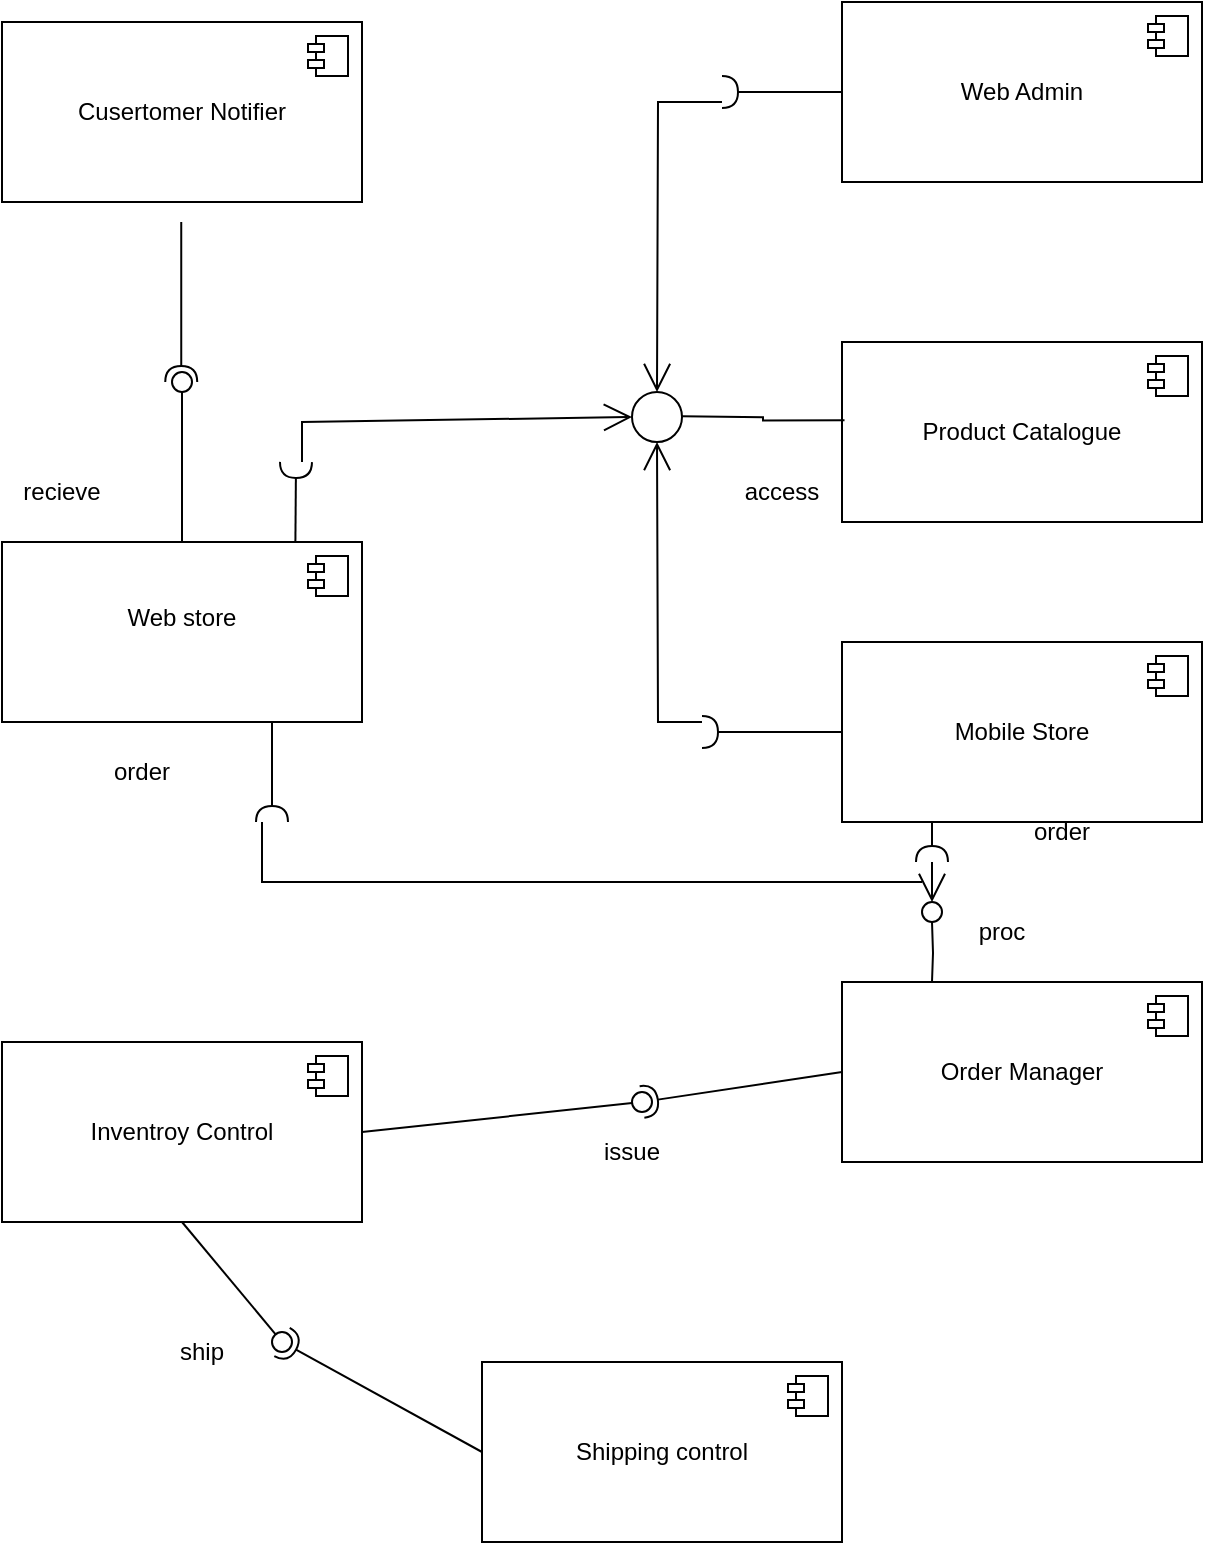 <mxfile version="28.2.7">
  <diagram name="Page-1" id="HNJzXOSTJjkiHxlmFJ1C">
    <mxGraphModel dx="2911" dy="1506" grid="1" gridSize="10" guides="1" tooltips="1" connect="1" arrows="1" fold="1" page="1" pageScale="1" pageWidth="850" pageHeight="1100" math="0" shadow="0">
      <root>
        <mxCell id="0" />
        <mxCell id="1" parent="0" />
        <mxCell id="udEfrbj_mN1C28on9xcS-7" value="Cusertomer Notifier" style="html=1;dropTarget=0;whiteSpace=wrap;" vertex="1" parent="1">
          <mxGeometry x="80" y="230" width="180" height="90" as="geometry" />
        </mxCell>
        <mxCell id="udEfrbj_mN1C28on9xcS-8" value="" style="shape=module;jettyWidth=8;jettyHeight=4;" vertex="1" parent="udEfrbj_mN1C28on9xcS-7">
          <mxGeometry x="1" width="20" height="20" relative="1" as="geometry">
            <mxPoint x="-27" y="7" as="offset" />
          </mxGeometry>
        </mxCell>
        <mxCell id="udEfrbj_mN1C28on9xcS-9" value="Web Admin" style="html=1;dropTarget=0;whiteSpace=wrap;" vertex="1" parent="1">
          <mxGeometry x="500" y="220" width="180" height="90" as="geometry" />
        </mxCell>
        <mxCell id="udEfrbj_mN1C28on9xcS-10" value="" style="shape=module;jettyWidth=8;jettyHeight=4;" vertex="1" parent="udEfrbj_mN1C28on9xcS-9">
          <mxGeometry x="1" width="20" height="20" relative="1" as="geometry">
            <mxPoint x="-27" y="7" as="offset" />
          </mxGeometry>
        </mxCell>
        <mxCell id="udEfrbj_mN1C28on9xcS-11" value="Product Catalogue" style="html=1;dropTarget=0;whiteSpace=wrap;" vertex="1" parent="1">
          <mxGeometry x="500" y="390" width="180" height="90" as="geometry" />
        </mxCell>
        <mxCell id="udEfrbj_mN1C28on9xcS-12" value="" style="shape=module;jettyWidth=8;jettyHeight=4;" vertex="1" parent="udEfrbj_mN1C28on9xcS-11">
          <mxGeometry x="1" width="20" height="20" relative="1" as="geometry">
            <mxPoint x="-27" y="7" as="offset" />
          </mxGeometry>
        </mxCell>
        <mxCell id="udEfrbj_mN1C28on9xcS-13" value="Mobile Store" style="html=1;dropTarget=0;whiteSpace=wrap;" vertex="1" parent="1">
          <mxGeometry x="500" y="540" width="180" height="90" as="geometry" />
        </mxCell>
        <mxCell id="udEfrbj_mN1C28on9xcS-14" value="" style="shape=module;jettyWidth=8;jettyHeight=4;" vertex="1" parent="udEfrbj_mN1C28on9xcS-13">
          <mxGeometry x="1" width="20" height="20" relative="1" as="geometry">
            <mxPoint x="-27" y="7" as="offset" />
          </mxGeometry>
        </mxCell>
        <mxCell id="udEfrbj_mN1C28on9xcS-15" value="Order Manager" style="html=1;dropTarget=0;whiteSpace=wrap;" vertex="1" parent="1">
          <mxGeometry x="500" y="710" width="180" height="90" as="geometry" />
        </mxCell>
        <mxCell id="udEfrbj_mN1C28on9xcS-16" value="" style="shape=module;jettyWidth=8;jettyHeight=4;" vertex="1" parent="udEfrbj_mN1C28on9xcS-15">
          <mxGeometry x="1" width="20" height="20" relative="1" as="geometry">
            <mxPoint x="-27" y="7" as="offset" />
          </mxGeometry>
        </mxCell>
        <mxCell id="udEfrbj_mN1C28on9xcS-17" value="Shipping control" style="html=1;dropTarget=0;whiteSpace=wrap;" vertex="1" parent="1">
          <mxGeometry x="320" y="900" width="180" height="90" as="geometry" />
        </mxCell>
        <mxCell id="udEfrbj_mN1C28on9xcS-18" value="" style="shape=module;jettyWidth=8;jettyHeight=4;" vertex="1" parent="udEfrbj_mN1C28on9xcS-17">
          <mxGeometry x="1" width="20" height="20" relative="1" as="geometry">
            <mxPoint x="-27" y="7" as="offset" />
          </mxGeometry>
        </mxCell>
        <mxCell id="udEfrbj_mN1C28on9xcS-19" value="Inventroy Control" style="html=1;dropTarget=0;whiteSpace=wrap;" vertex="1" parent="1">
          <mxGeometry x="80" y="740" width="180" height="90" as="geometry" />
        </mxCell>
        <mxCell id="udEfrbj_mN1C28on9xcS-20" value="" style="shape=module;jettyWidth=8;jettyHeight=4;" vertex="1" parent="udEfrbj_mN1C28on9xcS-19">
          <mxGeometry x="1" width="20" height="20" relative="1" as="geometry">
            <mxPoint x="-27" y="7" as="offset" />
          </mxGeometry>
        </mxCell>
        <mxCell id="udEfrbj_mN1C28on9xcS-21" value="Web store&lt;div&gt;&lt;br&gt;&lt;/div&gt;" style="html=1;dropTarget=0;whiteSpace=wrap;" vertex="1" parent="1">
          <mxGeometry x="80" y="490" width="180" height="90" as="geometry" />
        </mxCell>
        <mxCell id="udEfrbj_mN1C28on9xcS-22" value="" style="shape=module;jettyWidth=8;jettyHeight=4;" vertex="1" parent="udEfrbj_mN1C28on9xcS-21">
          <mxGeometry x="1" width="20" height="20" relative="1" as="geometry">
            <mxPoint x="-27" y="7" as="offset" />
          </mxGeometry>
        </mxCell>
        <mxCell id="udEfrbj_mN1C28on9xcS-23" style="edgeStyle=orthogonalEdgeStyle;rounded=0;orthogonalLoop=1;jettySize=auto;html=1;exitX=0.5;exitY=1;exitDx=0;exitDy=0;" edge="1" parent="1" source="udEfrbj_mN1C28on9xcS-21" target="udEfrbj_mN1C28on9xcS-21">
          <mxGeometry relative="1" as="geometry" />
        </mxCell>
        <mxCell id="udEfrbj_mN1C28on9xcS-27" value="" style="rounded=0;orthogonalLoop=1;jettySize=auto;html=1;endArrow=halfCircle;endFill=0;endSize=6;strokeWidth=1;sketch=0;exitX=0.5;exitY=1;exitDx=0;exitDy=0;" edge="1" parent="1">
          <mxGeometry relative="1" as="geometry">
            <mxPoint x="169.62" y="330" as="sourcePoint" />
            <mxPoint x="169.62" y="410" as="targetPoint" />
          </mxGeometry>
        </mxCell>
        <mxCell id="udEfrbj_mN1C28on9xcS-28" value="" style="rounded=0;orthogonalLoop=1;jettySize=auto;html=1;endArrow=oval;endFill=0;sketch=0;sourcePerimeterSpacing=0;targetPerimeterSpacing=0;endSize=10;exitX=0.5;exitY=0;exitDx=0;exitDy=0;" edge="1" parent="1" source="udEfrbj_mN1C28on9xcS-21">
          <mxGeometry relative="1" as="geometry">
            <mxPoint x="200" y="545" as="sourcePoint" />
            <mxPoint x="170" y="410" as="targetPoint" />
          </mxGeometry>
        </mxCell>
        <mxCell id="udEfrbj_mN1C28on9xcS-29" value="" style="ellipse;whiteSpace=wrap;html=1;align=center;aspect=fixed;fillColor=none;strokeColor=none;resizable=0;perimeter=centerPerimeter;rotatable=0;allowArrows=0;points=[];outlineConnect=1;" vertex="1" parent="1">
          <mxGeometry x="190" y="410" width="10" height="10" as="geometry" />
        </mxCell>
        <mxCell id="udEfrbj_mN1C28on9xcS-30" value="" style="rounded=0;orthogonalLoop=1;jettySize=auto;html=1;endArrow=halfCircle;endFill=0;endSize=6;strokeWidth=1;sketch=0;fontSize=12;curved=1;exitX=0.815;exitY=-0.001;exitDx=0;exitDy=0;exitPerimeter=0;" edge="1" parent="1" source="udEfrbj_mN1C28on9xcS-21">
          <mxGeometry relative="1" as="geometry">
            <mxPoint x="245" y="415" as="sourcePoint" />
            <mxPoint x="227" y="450" as="targetPoint" />
          </mxGeometry>
        </mxCell>
        <mxCell id="udEfrbj_mN1C28on9xcS-31" value="" style="ellipse;whiteSpace=wrap;html=1;align=center;aspect=fixed;fillColor=none;strokeColor=none;resizable=0;perimeter=centerPerimeter;rotatable=0;allowArrows=0;points=[];outlineConnect=1;" vertex="1" parent="1">
          <mxGeometry x="220" y="410" width="10" height="10" as="geometry" />
        </mxCell>
        <mxCell id="udEfrbj_mN1C28on9xcS-34" value="" style="rounded=0;orthogonalLoop=1;jettySize=auto;html=1;endArrow=halfCircle;endFill=0;endSize=6;strokeWidth=1;sketch=0;exitX=0;exitY=0.5;exitDx=0;exitDy=0;" edge="1" parent="1" source="udEfrbj_mN1C28on9xcS-15">
          <mxGeometry relative="1" as="geometry">
            <mxPoint x="460" y="715" as="sourcePoint" />
            <mxPoint x="400" y="770" as="targetPoint" />
          </mxGeometry>
        </mxCell>
        <mxCell id="udEfrbj_mN1C28on9xcS-35" value="" style="rounded=0;orthogonalLoop=1;jettySize=auto;html=1;endArrow=oval;endFill=0;sketch=0;sourcePerimeterSpacing=0;targetPerimeterSpacing=0;endSize=10;exitX=1;exitY=0.5;exitDx=0;exitDy=0;" edge="1" parent="1" source="udEfrbj_mN1C28on9xcS-19">
          <mxGeometry relative="1" as="geometry">
            <mxPoint x="420" y="715" as="sourcePoint" />
            <mxPoint x="400" y="770" as="targetPoint" />
          </mxGeometry>
        </mxCell>
        <mxCell id="udEfrbj_mN1C28on9xcS-36" value="" style="ellipse;whiteSpace=wrap;html=1;align=center;aspect=fixed;fillColor=none;strokeColor=none;resizable=0;perimeter=centerPerimeter;rotatable=0;allowArrows=0;points=[];outlineConnect=1;" vertex="1" parent="1">
          <mxGeometry x="435" y="710" width="10" height="10" as="geometry" />
        </mxCell>
        <mxCell id="udEfrbj_mN1C28on9xcS-37" value="" style="rounded=0;orthogonalLoop=1;jettySize=auto;html=1;endArrow=halfCircle;endFill=0;endSize=6;strokeWidth=1;sketch=0;exitX=0;exitY=0.5;exitDx=0;exitDy=0;" edge="1" parent="1" source="udEfrbj_mN1C28on9xcS-17">
          <mxGeometry relative="1" as="geometry">
            <mxPoint x="510" y="725" as="sourcePoint" />
            <mxPoint x="220" y="890" as="targetPoint" />
          </mxGeometry>
        </mxCell>
        <mxCell id="udEfrbj_mN1C28on9xcS-38" value="" style="rounded=0;orthogonalLoop=1;jettySize=auto;html=1;endArrow=oval;endFill=0;sketch=0;sourcePerimeterSpacing=0;targetPerimeterSpacing=0;endSize=10;exitX=0.5;exitY=1;exitDx=0;exitDy=0;" edge="1" parent="1" source="udEfrbj_mN1C28on9xcS-19">
          <mxGeometry relative="1" as="geometry">
            <mxPoint x="470" y="725" as="sourcePoint" />
            <mxPoint x="220" y="890" as="targetPoint" />
          </mxGeometry>
        </mxCell>
        <mxCell id="udEfrbj_mN1C28on9xcS-39" value="" style="ellipse;whiteSpace=wrap;html=1;align=center;aspect=fixed;fillColor=none;strokeColor=none;resizable=0;perimeter=centerPerimeter;rotatable=0;allowArrows=0;points=[];outlineConnect=1;" vertex="1" parent="1">
          <mxGeometry x="485" y="720" width="10" height="10" as="geometry" />
        </mxCell>
        <mxCell id="udEfrbj_mN1C28on9xcS-40" value="" style="rounded=0;orthogonalLoop=1;jettySize=auto;html=1;endArrow=halfCircle;endFill=0;endSize=6;strokeWidth=1;sketch=0;fontSize=12;curved=1;exitX=0.75;exitY=1;exitDx=0;exitDy=0;" edge="1" parent="1" source="udEfrbj_mN1C28on9xcS-21">
          <mxGeometry relative="1" as="geometry">
            <mxPoint x="325" y="635" as="sourcePoint" />
            <mxPoint x="215" y="630" as="targetPoint" />
          </mxGeometry>
        </mxCell>
        <mxCell id="udEfrbj_mN1C28on9xcS-41" value="" style="ellipse;whiteSpace=wrap;html=1;align=center;aspect=fixed;fillColor=none;strokeColor=none;resizable=0;perimeter=centerPerimeter;rotatable=0;allowArrows=0;points=[];outlineConnect=1;" vertex="1" parent="1">
          <mxGeometry x="300" y="630" width="10" height="10" as="geometry" />
        </mxCell>
        <mxCell id="udEfrbj_mN1C28on9xcS-42" value="" style="rounded=0;orthogonalLoop=1;jettySize=auto;html=1;endArrow=halfCircle;endFill=0;endSize=6;strokeWidth=1;sketch=0;fontSize=12;curved=1;exitX=0.25;exitY=1;exitDx=0;exitDy=0;" edge="1" parent="1" source="udEfrbj_mN1C28on9xcS-13">
          <mxGeometry relative="1" as="geometry">
            <mxPoint x="325" y="675" as="sourcePoint" />
            <mxPoint x="545" y="650" as="targetPoint" />
          </mxGeometry>
        </mxCell>
        <mxCell id="udEfrbj_mN1C28on9xcS-43" value="" style="ellipse;whiteSpace=wrap;html=1;align=center;aspect=fixed;fillColor=none;strokeColor=none;resizable=0;perimeter=centerPerimeter;rotatable=0;allowArrows=0;points=[];outlineConnect=1;" vertex="1" parent="1">
          <mxGeometry x="300" y="670" width="10" height="10" as="geometry" />
        </mxCell>
        <mxCell id="udEfrbj_mN1C28on9xcS-44" value="" style="rounded=0;orthogonalLoop=1;jettySize=auto;html=1;endArrow=halfCircle;endFill=0;endSize=6;strokeWidth=1;sketch=0;fontSize=12;curved=1;exitX=0;exitY=0.5;exitDx=0;exitDy=0;" edge="1" parent="1" source="udEfrbj_mN1C28on9xcS-9">
          <mxGeometry relative="1" as="geometry">
            <mxPoint x="325" y="345" as="sourcePoint" />
            <mxPoint x="440" y="265" as="targetPoint" />
          </mxGeometry>
        </mxCell>
        <mxCell id="udEfrbj_mN1C28on9xcS-45" value="" style="ellipse;whiteSpace=wrap;html=1;align=center;aspect=fixed;fillColor=none;strokeColor=none;resizable=0;perimeter=centerPerimeter;rotatable=0;allowArrows=0;points=[];outlineConnect=1;" vertex="1" parent="1">
          <mxGeometry x="300" y="340" width="10" height="10" as="geometry" />
        </mxCell>
        <mxCell id="udEfrbj_mN1C28on9xcS-46" value="" style="rounded=0;orthogonalLoop=1;jettySize=auto;html=1;endArrow=halfCircle;endFill=0;endSize=6;strokeWidth=1;sketch=0;fontSize=12;curved=1;exitX=0;exitY=0.5;exitDx=0;exitDy=0;" edge="1" parent="1" source="udEfrbj_mN1C28on9xcS-13">
          <mxGeometry relative="1" as="geometry">
            <mxPoint x="295" y="495" as="sourcePoint" />
            <mxPoint x="430" y="585" as="targetPoint" />
          </mxGeometry>
        </mxCell>
        <mxCell id="udEfrbj_mN1C28on9xcS-47" value="" style="ellipse;whiteSpace=wrap;html=1;align=center;aspect=fixed;fillColor=none;strokeColor=none;resizable=0;perimeter=centerPerimeter;rotatable=0;allowArrows=0;points=[];outlineConnect=1;" vertex="1" parent="1">
          <mxGeometry x="270" y="490" width="10" height="10" as="geometry" />
        </mxCell>
        <mxCell id="udEfrbj_mN1C28on9xcS-51" value="" style="ellipse;whiteSpace=wrap;html=1;" vertex="1" parent="1">
          <mxGeometry x="395" y="415" width="25" height="25" as="geometry" />
        </mxCell>
        <mxCell id="udEfrbj_mN1C28on9xcS-52" value="" style="endArrow=none;html=1;edgeStyle=orthogonalEdgeStyle;rounded=0;entryX=0.007;entryY=0.435;entryDx=0;entryDy=0;entryPerimeter=0;" edge="1" parent="1" target="udEfrbj_mN1C28on9xcS-11">
          <mxGeometry relative="1" as="geometry">
            <mxPoint x="420" y="427.07" as="sourcePoint" />
            <mxPoint x="580" y="427.07" as="targetPoint" />
          </mxGeometry>
        </mxCell>
        <mxCell id="udEfrbj_mN1C28on9xcS-55" value="" style="endArrow=open;endFill=1;endSize=12;html=1;rounded=0;entryX=0.5;entryY=1;entryDx=0;entryDy=0;" edge="1" parent="1" target="udEfrbj_mN1C28on9xcS-51">
          <mxGeometry width="160" relative="1" as="geometry">
            <mxPoint x="430" y="580" as="sourcePoint" />
            <mxPoint x="440" y="510" as="targetPoint" />
            <Array as="points">
              <mxPoint x="408" y="580" />
            </Array>
          </mxGeometry>
        </mxCell>
        <mxCell id="udEfrbj_mN1C28on9xcS-56" value="" style="endArrow=open;endFill=1;endSize=12;html=1;rounded=0;entryX=0;entryY=0.5;entryDx=0;entryDy=0;" edge="1" parent="1" target="udEfrbj_mN1C28on9xcS-51">
          <mxGeometry width="160" relative="1" as="geometry">
            <mxPoint x="230" y="450" as="sourcePoint" />
            <mxPoint x="440" y="510" as="targetPoint" />
            <Array as="points">
              <mxPoint x="230" y="430" />
            </Array>
          </mxGeometry>
        </mxCell>
        <mxCell id="udEfrbj_mN1C28on9xcS-57" value="" style="endArrow=open;endFill=1;endSize=12;html=1;rounded=0;entryX=0.5;entryY=0;entryDx=0;entryDy=0;" edge="1" parent="1" target="udEfrbj_mN1C28on9xcS-51">
          <mxGeometry width="160" relative="1" as="geometry">
            <mxPoint x="440" y="270" as="sourcePoint" />
            <mxPoint x="430" y="400" as="targetPoint" />
            <Array as="points">
              <mxPoint x="408" y="270" />
            </Array>
          </mxGeometry>
        </mxCell>
        <mxCell id="udEfrbj_mN1C28on9xcS-58" value="" style="ellipse;whiteSpace=wrap;html=1;" vertex="1" parent="1">
          <mxGeometry x="540" y="670" width="10" height="10" as="geometry" />
        </mxCell>
        <mxCell id="udEfrbj_mN1C28on9xcS-59" value="" style="endArrow=open;endFill=1;endSize=12;html=1;rounded=0;entryX=0.5;entryY=0;entryDx=0;entryDy=0;" edge="1" parent="1" target="udEfrbj_mN1C28on9xcS-58">
          <mxGeometry width="160" relative="1" as="geometry">
            <mxPoint x="545" y="650" as="sourcePoint" />
            <mxPoint x="430" y="610" as="targetPoint" />
          </mxGeometry>
        </mxCell>
        <mxCell id="udEfrbj_mN1C28on9xcS-61" value="" style="endArrow=none;html=1;edgeStyle=orthogonalEdgeStyle;rounded=0;entryX=0.25;entryY=0;entryDx=0;entryDy=0;" edge="1" parent="1" target="udEfrbj_mN1C28on9xcS-15">
          <mxGeometry relative="1" as="geometry">
            <mxPoint x="545" y="680" as="sourcePoint" />
            <mxPoint x="560" y="600" as="targetPoint" />
          </mxGeometry>
        </mxCell>
        <mxCell id="udEfrbj_mN1C28on9xcS-64" value="" style="endArrow=none;html=1;edgeStyle=orthogonalEdgeStyle;rounded=0;" edge="1" parent="1">
          <mxGeometry relative="1" as="geometry">
            <mxPoint x="210" y="630" as="sourcePoint" />
            <mxPoint x="540" y="660" as="targetPoint" />
            <Array as="points">
              <mxPoint x="210" y="660" />
            </Array>
          </mxGeometry>
        </mxCell>
        <mxCell id="udEfrbj_mN1C28on9xcS-67" value="recieve" style="text;html=1;whiteSpace=wrap;strokeColor=none;fillColor=none;align=center;verticalAlign=middle;rounded=0;" vertex="1" parent="1">
          <mxGeometry x="80" y="450" width="60" height="30" as="geometry" />
        </mxCell>
        <mxCell id="udEfrbj_mN1C28on9xcS-68" value="order" style="text;html=1;whiteSpace=wrap;strokeColor=none;fillColor=none;align=center;verticalAlign=middle;rounded=0;" vertex="1" parent="1">
          <mxGeometry x="120" y="590" width="60" height="30" as="geometry" />
        </mxCell>
        <mxCell id="udEfrbj_mN1C28on9xcS-69" value="issue" style="text;html=1;whiteSpace=wrap;strokeColor=none;fillColor=none;align=center;verticalAlign=middle;rounded=0;" vertex="1" parent="1">
          <mxGeometry x="365" y="780" width="60" height="30" as="geometry" />
        </mxCell>
        <mxCell id="udEfrbj_mN1C28on9xcS-71" value="ship" style="text;html=1;whiteSpace=wrap;strokeColor=none;fillColor=none;align=center;verticalAlign=middle;rounded=0;" vertex="1" parent="1">
          <mxGeometry x="150" y="880" width="60" height="30" as="geometry" />
        </mxCell>
        <mxCell id="udEfrbj_mN1C28on9xcS-72" value="proc" style="text;html=1;whiteSpace=wrap;strokeColor=none;fillColor=none;align=center;verticalAlign=middle;rounded=0;" vertex="1" parent="1">
          <mxGeometry x="550" y="670" width="60" height="30" as="geometry" />
        </mxCell>
        <mxCell id="udEfrbj_mN1C28on9xcS-74" value="order" style="text;html=1;whiteSpace=wrap;strokeColor=none;fillColor=none;align=center;verticalAlign=middle;rounded=0;" vertex="1" parent="1">
          <mxGeometry x="580" y="620" width="60" height="30" as="geometry" />
        </mxCell>
        <mxCell id="udEfrbj_mN1C28on9xcS-75" value="access" style="text;html=1;whiteSpace=wrap;strokeColor=none;fillColor=none;align=center;verticalAlign=middle;rounded=0;" vertex="1" parent="1">
          <mxGeometry x="440" y="450" width="60" height="30" as="geometry" />
        </mxCell>
      </root>
    </mxGraphModel>
  </diagram>
</mxfile>
